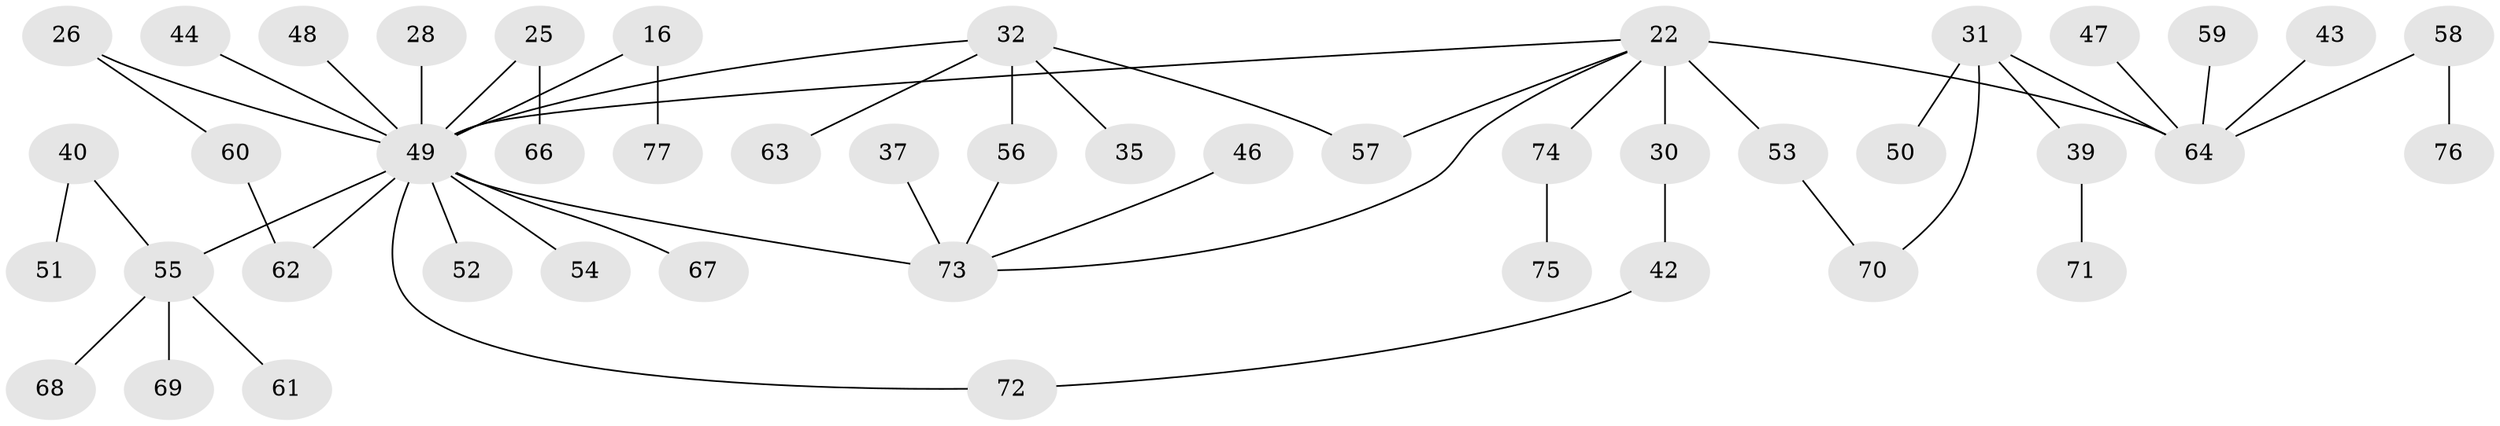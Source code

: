 // original degree distribution, {4: 0.07792207792207792, 6: 0.012987012987012988, 3: 0.16883116883116883, 5: 0.03896103896103896, 2: 0.33766233766233766, 7: 0.012987012987012988, 1: 0.35064935064935066}
// Generated by graph-tools (version 1.1) at 2025/44/03/04/25 21:44:29]
// undirected, 46 vertices, 51 edges
graph export_dot {
graph [start="1"]
  node [color=gray90,style=filled];
  16;
  22 [super="+15+17"];
  25;
  26;
  28;
  30;
  31 [super="+19"];
  32 [super="+23"];
  35;
  37;
  39;
  40 [super="+21"];
  42;
  43;
  44;
  46;
  47;
  48;
  49 [super="+8+6"];
  50;
  51;
  52;
  53;
  54;
  55 [super="+20"];
  56 [super="+34"];
  57 [super="+36"];
  58;
  59;
  60;
  61;
  62;
  63;
  64 [super="+13+38+41"];
  66;
  67;
  68;
  69;
  70;
  71;
  72;
  73 [super="+65+45"];
  74;
  75;
  76;
  77;
  16 -- 77;
  16 -- 49;
  22 -- 53;
  22 -- 73;
  22 -- 74;
  22 -- 30;
  22 -- 64 [weight=3];
  22 -- 49;
  22 -- 57;
  25 -- 66;
  25 -- 49;
  26 -- 60;
  26 -- 49;
  28 -- 49;
  30 -- 42;
  31 -- 50;
  31 -- 70;
  31 -- 64;
  31 -- 39;
  32 -- 63;
  32 -- 35;
  32 -- 49;
  32 -- 56;
  32 -- 57;
  37 -- 73;
  39 -- 71;
  40 -- 51;
  40 -- 55;
  42 -- 72;
  43 -- 64;
  44 -- 49;
  46 -- 73;
  47 -- 64;
  48 -- 49;
  49 -- 72;
  49 -- 67;
  49 -- 52;
  49 -- 54;
  49 -- 62;
  49 -- 55;
  49 -- 73 [weight=2];
  53 -- 70;
  55 -- 69;
  55 -- 68;
  55 -- 61;
  56 -- 73;
  58 -- 76;
  58 -- 64;
  59 -- 64;
  60 -- 62;
  74 -- 75;
}
